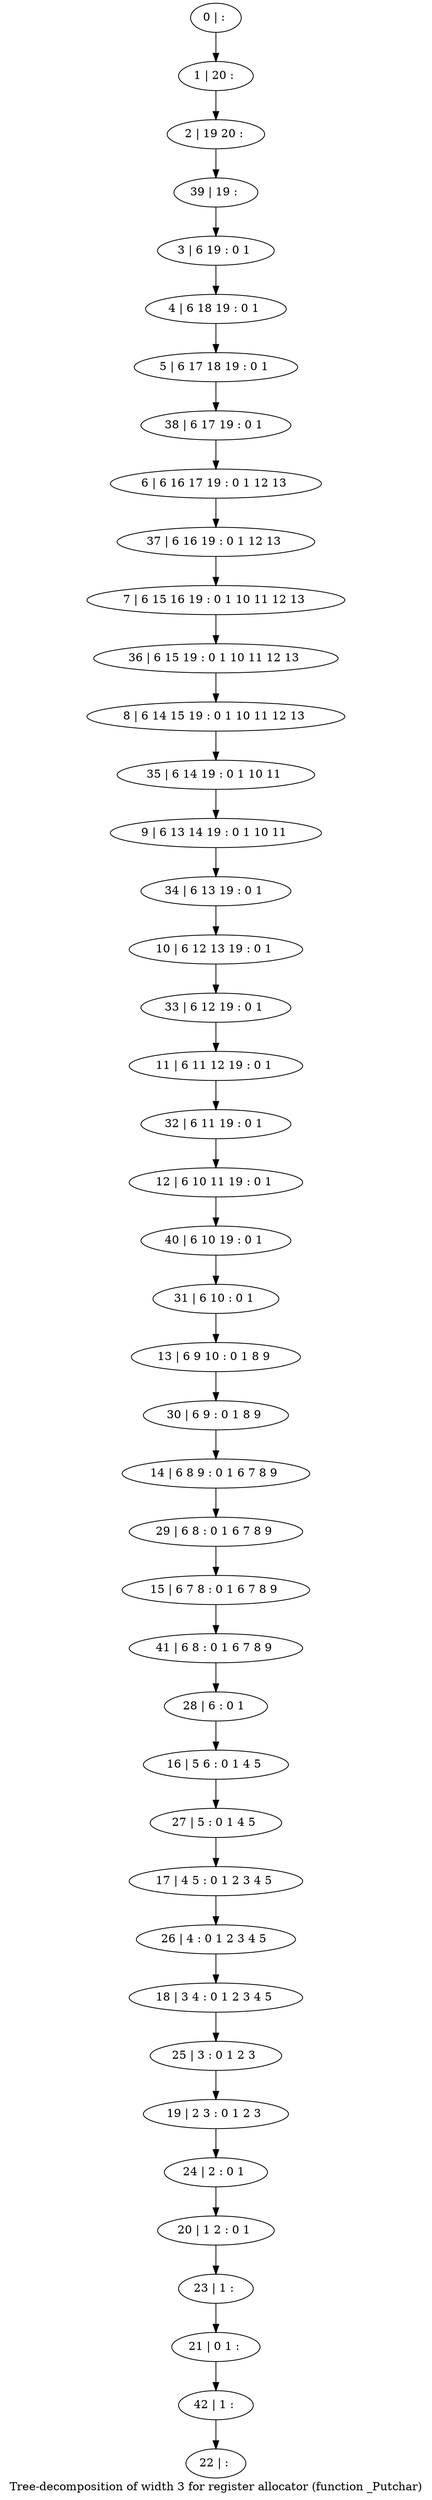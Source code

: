 digraph G {
graph [label="Tree-decomposition of width 3 for register allocator (function _Putchar)"]
0[label="0 | : "];
1[label="1 | 20 : "];
2[label="2 | 19 20 : "];
3[label="3 | 6 19 : 0 1 "];
4[label="4 | 6 18 19 : 0 1 "];
5[label="5 | 6 17 18 19 : 0 1 "];
6[label="6 | 6 16 17 19 : 0 1 12 13 "];
7[label="7 | 6 15 16 19 : 0 1 10 11 12 13 "];
8[label="8 | 6 14 15 19 : 0 1 10 11 12 13 "];
9[label="9 | 6 13 14 19 : 0 1 10 11 "];
10[label="10 | 6 12 13 19 : 0 1 "];
11[label="11 | 6 11 12 19 : 0 1 "];
12[label="12 | 6 10 11 19 : 0 1 "];
13[label="13 | 6 9 10 : 0 1 8 9 "];
14[label="14 | 6 8 9 : 0 1 6 7 8 9 "];
15[label="15 | 6 7 8 : 0 1 6 7 8 9 "];
16[label="16 | 5 6 : 0 1 4 5 "];
17[label="17 | 4 5 : 0 1 2 3 4 5 "];
18[label="18 | 3 4 : 0 1 2 3 4 5 "];
19[label="19 | 2 3 : 0 1 2 3 "];
20[label="20 | 1 2 : 0 1 "];
21[label="21 | 0 1 : "];
22[label="22 | : "];
23[label="23 | 1 : "];
24[label="24 | 2 : 0 1 "];
25[label="25 | 3 : 0 1 2 3 "];
26[label="26 | 4 : 0 1 2 3 4 5 "];
27[label="27 | 5 : 0 1 4 5 "];
28[label="28 | 6 : 0 1 "];
29[label="29 | 6 8 : 0 1 6 7 8 9 "];
30[label="30 | 6 9 : 0 1 8 9 "];
31[label="31 | 6 10 : 0 1 "];
32[label="32 | 6 11 19 : 0 1 "];
33[label="33 | 6 12 19 : 0 1 "];
34[label="34 | 6 13 19 : 0 1 "];
35[label="35 | 6 14 19 : 0 1 10 11 "];
36[label="36 | 6 15 19 : 0 1 10 11 12 13 "];
37[label="37 | 6 16 19 : 0 1 12 13 "];
38[label="38 | 6 17 19 : 0 1 "];
39[label="39 | 19 : "];
40[label="40 | 6 10 19 : 0 1 "];
41[label="41 | 6 8 : 0 1 6 7 8 9 "];
42[label="42 | 1 : "];
0->1 ;
1->2 ;
3->4 ;
4->5 ;
23->21 ;
20->23 ;
24->20 ;
19->24 ;
25->19 ;
18->25 ;
26->18 ;
17->26 ;
27->17 ;
16->27 ;
28->16 ;
29->15 ;
14->29 ;
30->14 ;
13->30 ;
31->13 ;
32->12 ;
11->32 ;
33->11 ;
10->33 ;
34->10 ;
9->34 ;
35->9 ;
8->35 ;
36->8 ;
7->36 ;
37->7 ;
6->37 ;
38->6 ;
5->38 ;
39->3 ;
2->39 ;
40->31 ;
12->40 ;
41->28 ;
15->41 ;
42->22 ;
21->42 ;
}
